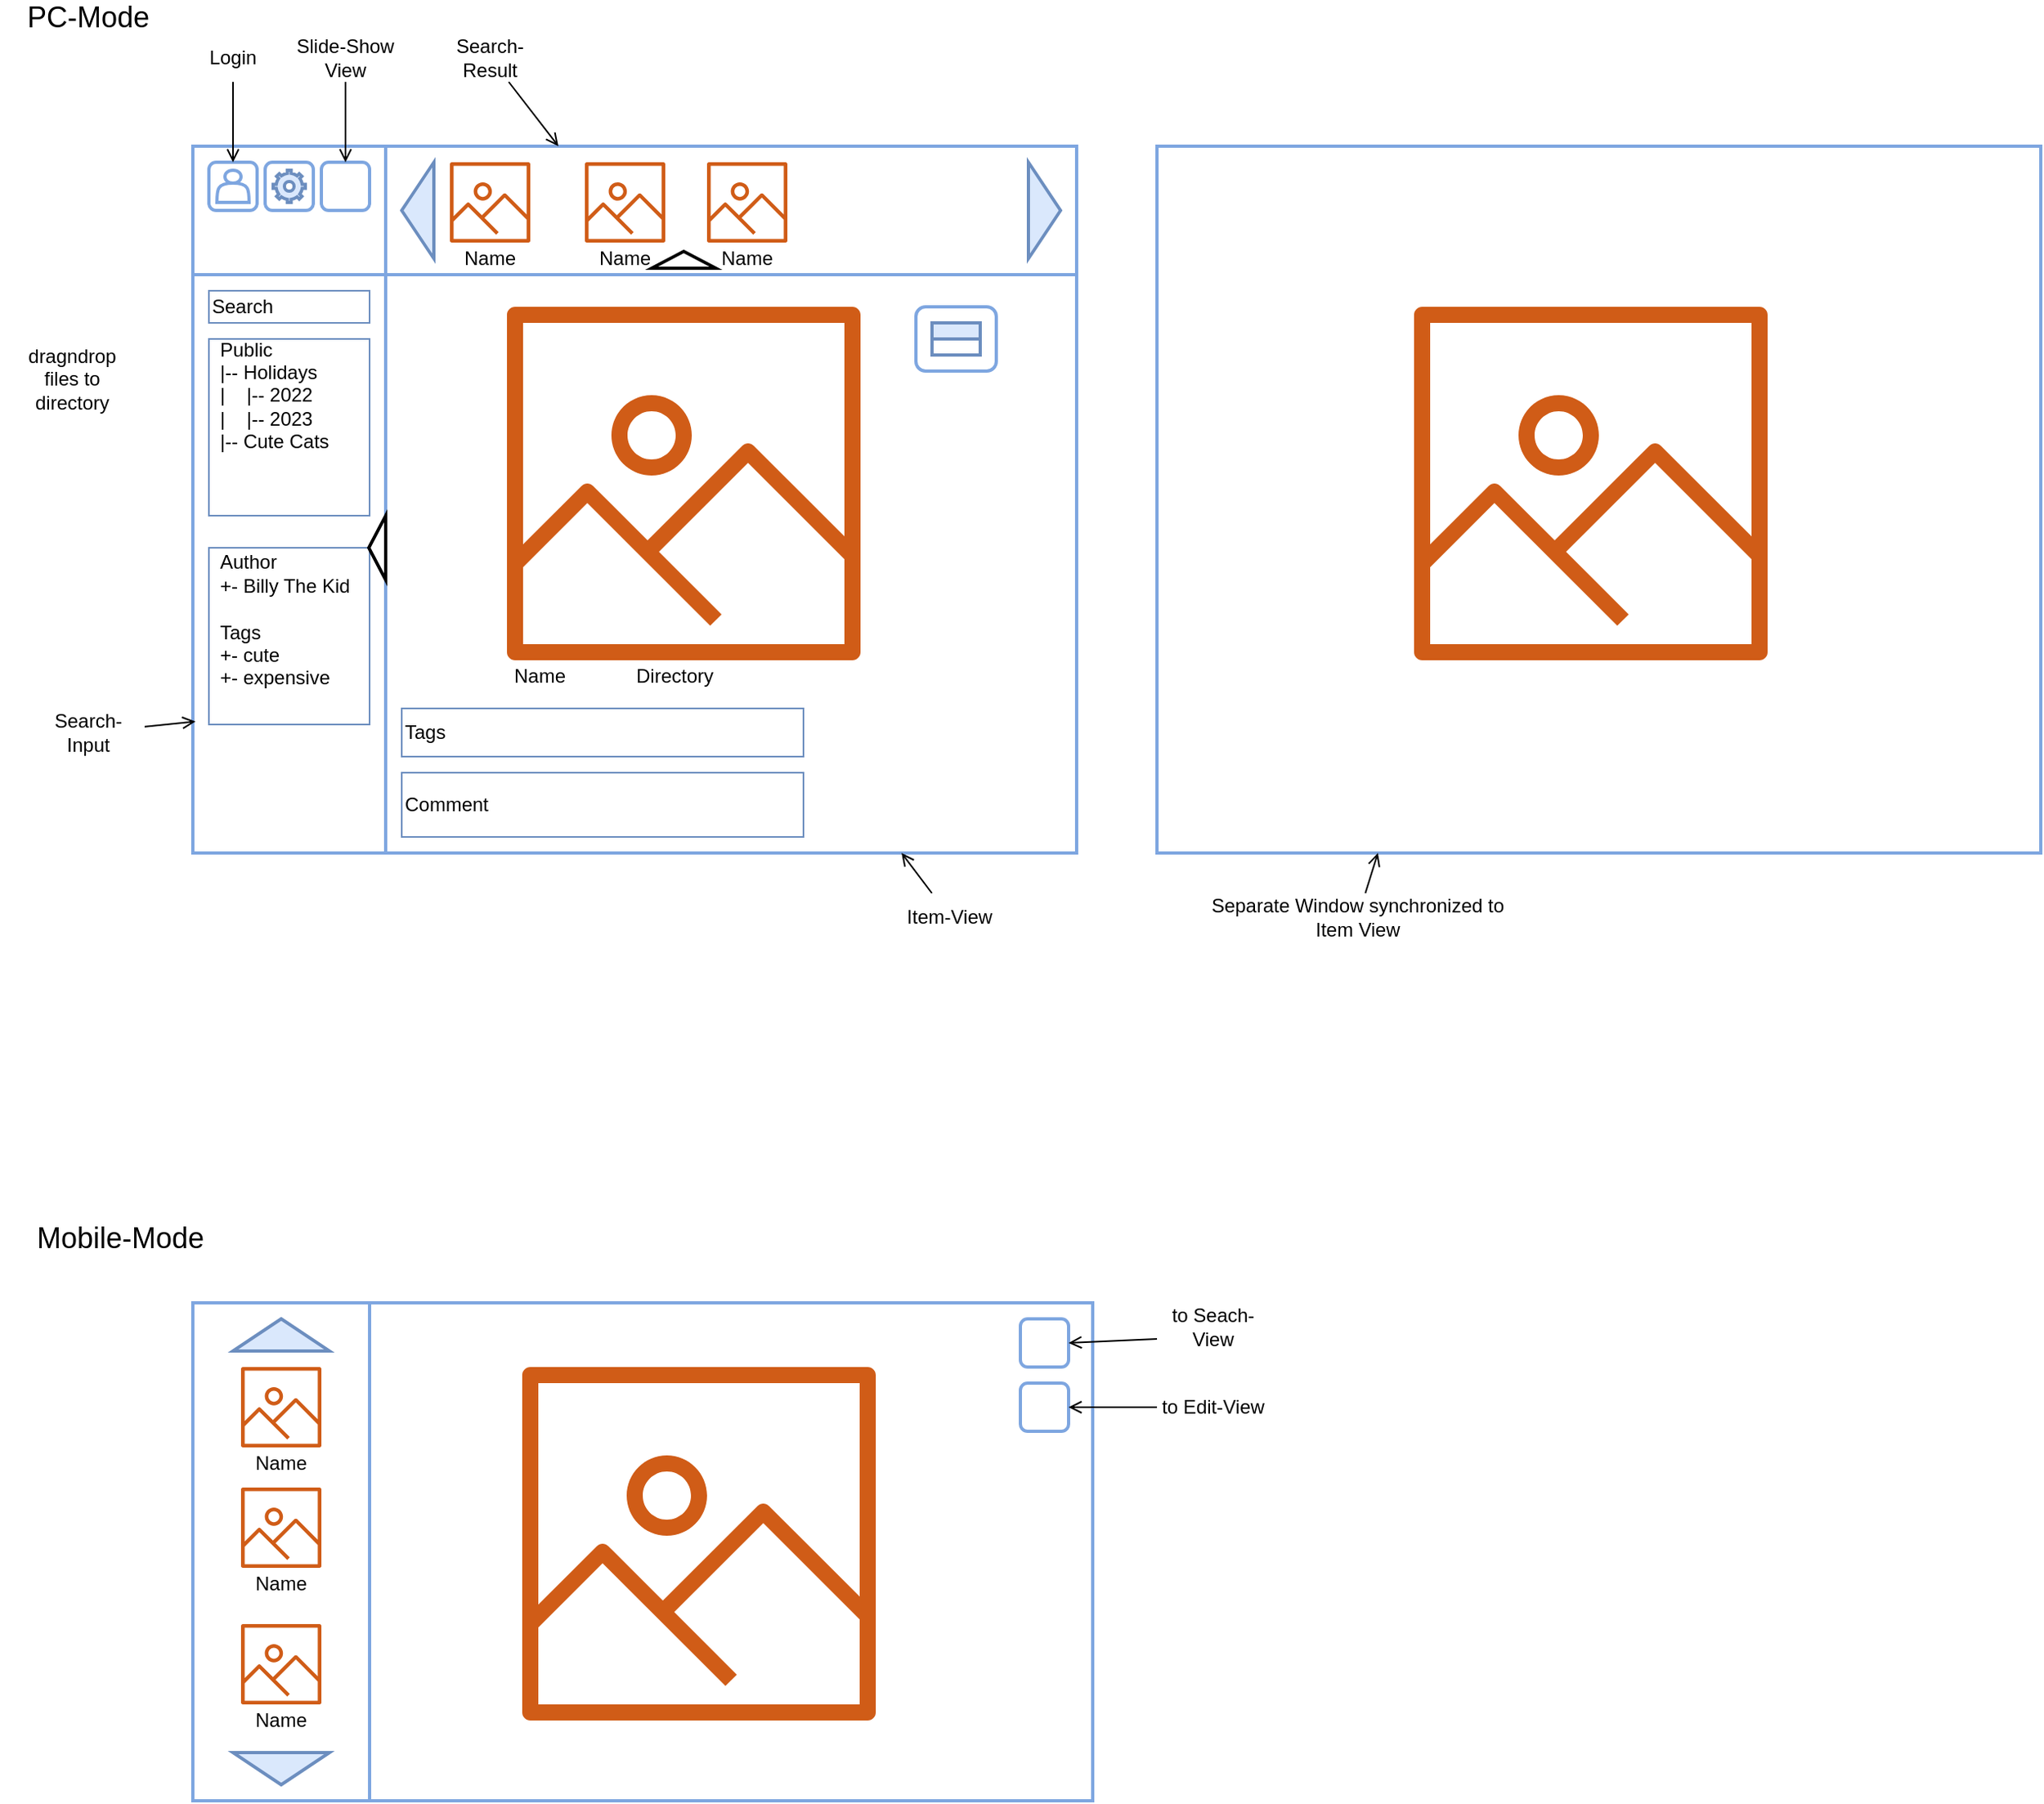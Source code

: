 <mxfile version="14.5.1" type="device" pages="3"><diagram id="Qyx-iVtTRG8Aea8_bbUM" name="UI"><mxGraphModel dx="1086" dy="806" grid="1" gridSize="10" guides="1" tooltips="1" connect="1" arrows="1" fold="1" page="1" pageScale="1" pageWidth="827" pageHeight="1169" math="0" shadow="0"><root><mxCell id="0"/><mxCell id="1" parent="0"/><mxCell id="q-9emGheloyAfOjL28Yk-53" value="" style="rounded=0;whiteSpace=wrap;html=1;fillColor=none;strokeWidth=2;strokeColor=#7EA6E0;" parent="1" vertex="1"><mxGeometry x="120" y="840" width="560" height="310" as="geometry"/></mxCell><mxCell id="q-9emGheloyAfOjL28Yk-57" value="" style="rounded=0;whiteSpace=wrap;html=1;fillColor=none;strokeWidth=2;strokeColor=#7EA6E0;" parent="1" vertex="1"><mxGeometry x="120" y="840" width="110" height="310" as="geometry"/></mxCell><mxCell id="q-9emGheloyAfOjL28Yk-27" value="" style="rounded=0;whiteSpace=wrap;html=1;fillColor=none;strokeWidth=2;strokeColor=#7EA6E0;" parent="1" vertex="1"><mxGeometry x="120" y="200" width="120" height="360" as="geometry"/></mxCell><mxCell id="q-9emGheloyAfOjL28Yk-26" value="" style="text;html=1;align=left;verticalAlign=middle;whiteSpace=wrap;rounded=0;strokeColor=#6c8ebf;" parent="1" vertex="1"><mxGeometry x="130" y="370" width="100" height="110" as="geometry"/></mxCell><mxCell id="q-9emGheloyAfOjL28Yk-3" value="" style="rounded=0;whiteSpace=wrap;html=1;fillColor=none;strokeWidth=2;strokeColor=#7EA6E0;" parent="1" vertex="1"><mxGeometry x="120" y="120" width="550" height="440" as="geometry"/></mxCell><mxCell id="q-9emGheloyAfOjL28Yk-1" value="" style="outlineConnect=0;fontColor=#232F3E;gradientColor=none;fillColor=#D05C17;strokeColor=none;dashed=0;verticalLabelPosition=bottom;verticalAlign=top;align=center;html=1;fontSize=12;fontStyle=0;aspect=fixed;pointerEvents=1;shape=mxgraph.aws4.container_registry_image;" parent="1" vertex="1"><mxGeometry x="315.5" y="220" width="220" height="220" as="geometry"/></mxCell><mxCell id="q-9emGheloyAfOjL28Yk-4" value="" style="rounded=0;whiteSpace=wrap;html=1;fillColor=none;strokeWidth=2;strokeColor=#7EA6E0;" parent="1" vertex="1"><mxGeometry x="240" y="120" width="430" height="80" as="geometry"/></mxCell><mxCell id="q-9emGheloyAfOjL28Yk-5" value="" style="rounded=0;whiteSpace=wrap;html=1;fillColor=none;strokeWidth=2;strokeColor=#7EA6E0;" parent="1" vertex="1"><mxGeometry x="120" y="120" width="120" height="80" as="geometry"/></mxCell><mxCell id="q-9emGheloyAfOjL28Yk-9" value="" style="shape=actor;whiteSpace=wrap;html=1;strokeColor=#7EA6E0;strokeWidth=2;fillColor=none;" parent="1" vertex="1"><mxGeometry x="135" y="135" width="20" height="20" as="geometry"/></mxCell><mxCell id="q-9emGheloyAfOjL28Yk-10" value="" style="rounded=1;whiteSpace=wrap;html=1;strokeColor=#7EA6E0;strokeWidth=2;fillColor=none;" parent="1" vertex="1"><mxGeometry x="130" y="130" width="30" height="30" as="geometry"/></mxCell><mxCell id="q-9emGheloyAfOjL28Yk-11" value="" style="rounded=1;whiteSpace=wrap;html=1;strokeColor=#7EA6E0;strokeWidth=2;fillColor=none;" parent="1" vertex="1"><mxGeometry x="165" y="130" width="30" height="30" as="geometry"/></mxCell><mxCell id="q-9emGheloyAfOjL28Yk-12" value="" style="html=1;verticalLabelPosition=bottom;align=center;labelBackgroundColor=#ffffff;verticalAlign=top;strokeWidth=2;strokeColor=#6c8ebf;shadow=0;dashed=0;shape=mxgraph.ios7.icons.settings;fillColor=#dae8fc;" parent="1" vertex="1"><mxGeometry x="170" y="135" width="20" height="20" as="geometry"/></mxCell><mxCell id="q-9emGheloyAfOjL28Yk-13" value="" style="rounded=1;whiteSpace=wrap;html=1;strokeColor=#7EA6E0;strokeWidth=2;fillColor=none;" parent="1" vertex="1"><mxGeometry x="200" y="130" width="30" height="30" as="geometry"/></mxCell><mxCell id="q-9emGheloyAfOjL28Yk-14" value="Search" style="text;html=1;align=left;verticalAlign=middle;whiteSpace=wrap;rounded=0;strokeColor=#6c8ebf;" parent="1" vertex="1"><mxGeometry x="130" y="210" width="100" height="20" as="geometry"/></mxCell><mxCell id="q-9emGheloyAfOjL28Yk-15" value="" style="outlineConnect=0;fontColor=#232F3E;gradientColor=none;fillColor=#D05C17;strokeColor=none;dashed=0;verticalLabelPosition=bottom;verticalAlign=top;align=center;html=1;fontSize=12;fontStyle=0;aspect=fixed;pointerEvents=1;shape=mxgraph.aws4.container_registry_image;" parent="1" vertex="1"><mxGeometry x="280" y="130" width="50" height="50" as="geometry"/></mxCell><mxCell id="q-9emGheloyAfOjL28Yk-16" value="Name" style="text;html=1;strokeColor=none;fillColor=none;align=center;verticalAlign=middle;whiteSpace=wrap;rounded=0;" parent="1" vertex="1"><mxGeometry x="285" y="180" width="40" height="20" as="geometry"/></mxCell><mxCell id="q-9emGheloyAfOjL28Yk-17" value="" style="outlineConnect=0;fontColor=#232F3E;gradientColor=none;fillColor=#D05C17;strokeColor=none;dashed=0;verticalLabelPosition=bottom;verticalAlign=top;align=center;html=1;fontSize=12;fontStyle=0;aspect=fixed;pointerEvents=1;shape=mxgraph.aws4.container_registry_image;" parent="1" vertex="1"><mxGeometry x="364" y="130" width="50" height="50" as="geometry"/></mxCell><mxCell id="q-9emGheloyAfOjL28Yk-18" value="Name" style="text;html=1;strokeColor=none;fillColor=none;align=center;verticalAlign=middle;whiteSpace=wrap;rounded=0;" parent="1" vertex="1"><mxGeometry x="369" y="180" width="40" height="20" as="geometry"/></mxCell><mxCell id="q-9emGheloyAfOjL28Yk-19" value="" style="outlineConnect=0;fontColor=#232F3E;gradientColor=none;fillColor=#D05C17;strokeColor=none;dashed=0;verticalLabelPosition=bottom;verticalAlign=top;align=center;html=1;fontSize=12;fontStyle=0;aspect=fixed;pointerEvents=1;shape=mxgraph.aws4.container_registry_image;" parent="1" vertex="1"><mxGeometry x="440" y="130" width="50" height="50" as="geometry"/></mxCell><mxCell id="q-9emGheloyAfOjL28Yk-20" value="Name" style="text;html=1;strokeColor=none;fillColor=none;align=center;verticalAlign=middle;whiteSpace=wrap;rounded=0;" parent="1" vertex="1"><mxGeometry x="445" y="180" width="40" height="20" as="geometry"/></mxCell><mxCell id="q-9emGheloyAfOjL28Yk-21" value="" style="triangle;whiteSpace=wrap;html=1;strokeColor=#6c8ebf;strokeWidth=2;fillColor=#dae8fc;rotation=-180;" parent="1" vertex="1"><mxGeometry x="250" y="130" width="20" height="60" as="geometry"/></mxCell><mxCell id="q-9emGheloyAfOjL28Yk-22" value="" style="triangle;whiteSpace=wrap;html=1;strokeColor=#6c8ebf;strokeWidth=2;fillColor=#dae8fc;rotation=0;" parent="1" vertex="1"><mxGeometry x="640" y="130" width="20" height="60" as="geometry"/></mxCell><mxCell id="q-9emGheloyAfOjL28Yk-23" value="Public&lt;br&gt;&lt;div&gt;&lt;span&gt;|-- Holidays&lt;/span&gt;&lt;/div&gt;&lt;div&gt;&lt;span&gt;|&amp;nbsp; &amp;nbsp; |-- 2022&lt;/span&gt;&lt;/div&gt;&lt;div&gt;&lt;span&gt;|&amp;nbsp; &amp;nbsp; |-- 2023&lt;/span&gt;&lt;/div&gt;&lt;div&gt;&lt;span&gt;|-- Cute Cats&lt;/span&gt;&lt;/div&gt;" style="text;html=1;align=left;verticalAlign=middle;whiteSpace=wrap;rounded=0;labelPosition=center;verticalLabelPosition=middle;" parent="1" vertex="1"><mxGeometry x="135" y="270" width="90" height="10" as="geometry"/></mxCell><mxCell id="q-9emGheloyAfOjL28Yk-24" value="" style="text;html=1;align=left;verticalAlign=middle;whiteSpace=wrap;rounded=0;strokeColor=#6c8ebf;" parent="1" vertex="1"><mxGeometry x="130" y="240" width="100" height="110" as="geometry"/></mxCell><mxCell id="q-9emGheloyAfOjL28Yk-25" value="Author&lt;br&gt;+- Billy The Kid&lt;br&gt;&lt;br&gt;Tags&lt;br&gt;+- cute&lt;br&gt;+- expensive" style="text;html=1;align=left;verticalAlign=middle;whiteSpace=wrap;rounded=0;labelPosition=center;verticalLabelPosition=middle;" parent="1" vertex="1"><mxGeometry x="135" y="410" width="90" height="10" as="geometry"/></mxCell><mxCell id="q-9emGheloyAfOjL28Yk-28" value="" style="triangle;whiteSpace=wrap;html=1;strokeColor=#000000;strokeWidth=2;fillColor=none;align=left;rotation=-90;" parent="1" vertex="1"><mxGeometry x="420.25" y="170.75" width="10.5" height="40" as="geometry"/></mxCell><mxCell id="q-9emGheloyAfOjL28Yk-29" value="" style="triangle;whiteSpace=wrap;html=1;strokeColor=#000000;strokeWidth=2;fillColor=none;align=left;rotation=-180;" parent="1" vertex="1"><mxGeometry x="229.5" y="350" width="10.5" height="40" as="geometry"/></mxCell><mxCell id="q-9emGheloyAfOjL28Yk-30" value="Comment" style="text;html=1;align=left;verticalAlign=middle;whiteSpace=wrap;rounded=0;strokeColor=#6c8ebf;" parent="1" vertex="1"><mxGeometry x="250" y="510" width="250" height="40" as="geometry"/></mxCell><mxCell id="q-9emGheloyAfOjL28Yk-31" value="Tags" style="text;html=1;align=left;verticalAlign=middle;whiteSpace=wrap;rounded=0;strokeColor=#6c8ebf;" parent="1" vertex="1"><mxGeometry x="250" y="470" width="250" height="30" as="geometry"/></mxCell><mxCell id="q-9emGheloyAfOjL28Yk-32" value="Name" style="text;html=1;strokeColor=none;fillColor=none;align=center;verticalAlign=middle;whiteSpace=wrap;rounded=0;" parent="1" vertex="1"><mxGeometry x="315.5" y="440" width="40" height="20" as="geometry"/></mxCell><mxCell id="q-9emGheloyAfOjL28Yk-33" value="Directory" style="text;html=1;strokeColor=none;fillColor=none;align=center;verticalAlign=middle;whiteSpace=wrap;rounded=0;" parent="1" vertex="1"><mxGeometry x="400" y="440" width="40" height="20" as="geometry"/></mxCell><mxCell id="q-9emGheloyAfOjL28Yk-34" value="" style="rounded=1;whiteSpace=wrap;html=1;strokeColor=#7EA6E0;strokeWidth=2;fillColor=none;" parent="1" vertex="1"><mxGeometry x="570" y="220" width="50" height="40" as="geometry"/></mxCell><mxCell id="q-9emGheloyAfOjL28Yk-35" value="" style="swimlane;strokeColor=#6c8ebf;strokeWidth=2;fillColor=#dae8fc;align=left;startSize=10;" parent="1" vertex="1"><mxGeometry x="580" y="230" width="30" height="20" as="geometry"><mxRectangle x="520" y="360" width="50" height="40" as="alternateBounds"/></mxGeometry></mxCell><mxCell id="q-9emGheloyAfOjL28Yk-36" value="" style="rounded=0;whiteSpace=wrap;html=1;fillColor=none;strokeWidth=2;strokeColor=#7EA6E0;" parent="1" vertex="1"><mxGeometry x="720" y="120" width="550" height="440" as="geometry"/></mxCell><mxCell id="q-9emGheloyAfOjL28Yk-37" value="" style="outlineConnect=0;fontColor=#232F3E;gradientColor=none;fillColor=#D05C17;strokeColor=none;dashed=0;verticalLabelPosition=bottom;verticalAlign=top;align=center;html=1;fontSize=12;fontStyle=0;aspect=fixed;pointerEvents=1;shape=mxgraph.aws4.container_registry_image;" parent="1" vertex="1"><mxGeometry x="880" y="220" width="220" height="220" as="geometry"/></mxCell><mxCell id="q-9emGheloyAfOjL28Yk-38" value="&lt;font style=&quot;font-size: 18px&quot;&gt;PC-Mode&lt;/font&gt;" style="text;html=1;strokeColor=none;fillColor=none;align=center;verticalAlign=middle;whiteSpace=wrap;rounded=0;" parent="1" vertex="1"><mxGeometry y="30" width="110" height="20" as="geometry"/></mxCell><mxCell id="q-9emGheloyAfOjL28Yk-42" style="rounded=0;orthogonalLoop=1;jettySize=auto;html=1;entryX=0.003;entryY=0.814;entryDx=0;entryDy=0;entryPerimeter=0;endArrow=open;endFill=0;" parent="1" source="q-9emGheloyAfOjL28Yk-41" target="q-9emGheloyAfOjL28Yk-3" edge="1"><mxGeometry relative="1" as="geometry"/></mxCell><mxCell id="q-9emGheloyAfOjL28Yk-41" value="Search-Input" style="text;html=1;strokeColor=none;fillColor=none;align=center;verticalAlign=middle;whiteSpace=wrap;rounded=0;" parent="1" vertex="1"><mxGeometry x="20" y="470" width="70" height="30" as="geometry"/></mxCell><mxCell id="q-9emGheloyAfOjL28Yk-43" style="rounded=0;orthogonalLoop=1;jettySize=auto;html=1;entryX=0.25;entryY=0;entryDx=0;entryDy=0;endArrow=open;endFill=0;" parent="1" source="q-9emGheloyAfOjL28Yk-44" target="q-9emGheloyAfOjL28Yk-4" edge="1"><mxGeometry relative="1" as="geometry"><mxPoint x="371.65" y="58.16" as="targetPoint"/></mxGeometry></mxCell><mxCell id="q-9emGheloyAfOjL28Yk-44" value="Search-Result" style="text;html=1;strokeColor=none;fillColor=none;align=center;verticalAlign=middle;whiteSpace=wrap;rounded=0;" parent="1" vertex="1"><mxGeometry x="270" y="50" width="70" height="30" as="geometry"/></mxCell><mxCell id="q-9emGheloyAfOjL28Yk-45" style="rounded=0;orthogonalLoop=1;jettySize=auto;html=1;endArrow=open;endFill=0;" parent="1" source="q-9emGheloyAfOjL28Yk-46" target="q-9emGheloyAfOjL28Yk-3" edge="1"><mxGeometry relative="1" as="geometry"><mxPoint x="633.75" y="655" as="targetPoint"/></mxGeometry></mxCell><mxCell id="q-9emGheloyAfOjL28Yk-46" value="Item-View" style="text;html=1;strokeColor=none;fillColor=none;align=center;verticalAlign=middle;whiteSpace=wrap;rounded=0;" parent="1" vertex="1"><mxGeometry x="556.25" y="585" width="70" height="30" as="geometry"/></mxCell><mxCell id="q-9emGheloyAfOjL28Yk-47" value="Separate Window synchronized to Item View" style="text;html=1;strokeColor=none;fillColor=none;align=center;verticalAlign=middle;whiteSpace=wrap;rounded=0;" parent="1" vertex="1"><mxGeometry x="740" y="585" width="210" height="30" as="geometry"/></mxCell><mxCell id="q-9emGheloyAfOjL28Yk-48" style="rounded=0;orthogonalLoop=1;jettySize=auto;html=1;endArrow=open;endFill=0;entryX=0.25;entryY=1;entryDx=0;entryDy=0;" parent="1" source="q-9emGheloyAfOjL28Yk-47" target="q-9emGheloyAfOjL28Yk-36" edge="1"><mxGeometry relative="1" as="geometry"><mxPoint x="744.808" y="560.0" as="targetPoint"/></mxGeometry></mxCell><mxCell id="q-9emGheloyAfOjL28Yk-50" style="edgeStyle=none;rounded=0;orthogonalLoop=1;jettySize=auto;html=1;endArrow=open;endFill=0;" parent="1" source="q-9emGheloyAfOjL28Yk-49" target="q-9emGheloyAfOjL28Yk-13" edge="1"><mxGeometry relative="1" as="geometry"/></mxCell><mxCell id="q-9emGheloyAfOjL28Yk-49" value="Slide-Show View" style="text;html=1;strokeColor=none;fillColor=none;align=center;verticalAlign=middle;whiteSpace=wrap;rounded=0;" parent="1" vertex="1"><mxGeometry x="180" y="50" width="70" height="30" as="geometry"/></mxCell><mxCell id="q-9emGheloyAfOjL28Yk-52" style="edgeStyle=none;rounded=0;orthogonalLoop=1;jettySize=auto;html=1;exitX=0.5;exitY=1;exitDx=0;exitDy=0;endArrow=open;endFill=0;" parent="1" source="q-9emGheloyAfOjL28Yk-51" target="q-9emGheloyAfOjL28Yk-10" edge="1"><mxGeometry relative="1" as="geometry"/></mxCell><mxCell id="q-9emGheloyAfOjL28Yk-51" value="Login" style="text;html=1;strokeColor=none;fillColor=none;align=center;verticalAlign=middle;whiteSpace=wrap;rounded=0;" parent="1" vertex="1"><mxGeometry x="110" y="50" width="70" height="30" as="geometry"/></mxCell><mxCell id="q-9emGheloyAfOjL28Yk-54" value="&lt;font style=&quot;font-size: 18px&quot;&gt;Mobile-Mode&lt;/font&gt;" style="text;html=1;strokeColor=none;fillColor=none;align=center;verticalAlign=middle;whiteSpace=wrap;rounded=0;" parent="1" vertex="1"><mxGeometry x="20" y="790" width="110" height="20" as="geometry"/></mxCell><mxCell id="q-9emGheloyAfOjL28Yk-55" value="" style="outlineConnect=0;fontColor=#232F3E;gradientColor=none;fillColor=#D05C17;strokeColor=none;dashed=0;verticalLabelPosition=bottom;verticalAlign=top;align=center;html=1;fontSize=12;fontStyle=0;aspect=fixed;pointerEvents=1;shape=mxgraph.aws4.container_registry_image;" parent="1" vertex="1"><mxGeometry x="325" y="880" width="220" height="220" as="geometry"/></mxCell><mxCell id="q-9emGheloyAfOjL28Yk-56" value="" style="outlineConnect=0;fontColor=#232F3E;gradientColor=none;fillColor=#D05C17;strokeColor=none;dashed=0;verticalLabelPosition=bottom;verticalAlign=top;align=center;html=1;fontSize=12;fontStyle=0;aspect=fixed;pointerEvents=1;shape=mxgraph.aws4.container_registry_image;" parent="1" vertex="1"><mxGeometry x="150" y="880" width="50" height="50" as="geometry"/></mxCell><mxCell id="q-9emGheloyAfOjL28Yk-58" value="Name" style="text;html=1;strokeColor=none;fillColor=none;align=center;verticalAlign=middle;whiteSpace=wrap;rounded=0;" parent="1" vertex="1"><mxGeometry x="155" y="930" width="40" height="20" as="geometry"/></mxCell><mxCell id="q-9emGheloyAfOjL28Yk-59" value="" style="outlineConnect=0;fontColor=#232F3E;gradientColor=none;fillColor=#D05C17;strokeColor=none;dashed=0;verticalLabelPosition=bottom;verticalAlign=top;align=center;html=1;fontSize=12;fontStyle=0;aspect=fixed;pointerEvents=1;shape=mxgraph.aws4.container_registry_image;" parent="1" vertex="1"><mxGeometry x="150" y="955" width="50" height="50" as="geometry"/></mxCell><mxCell id="q-9emGheloyAfOjL28Yk-60" value="Name" style="text;html=1;strokeColor=none;fillColor=none;align=center;verticalAlign=middle;whiteSpace=wrap;rounded=0;" parent="1" vertex="1"><mxGeometry x="155" y="1005" width="40" height="20" as="geometry"/></mxCell><mxCell id="q-9emGheloyAfOjL28Yk-61" value="" style="outlineConnect=0;fontColor=#232F3E;gradientColor=none;fillColor=#D05C17;strokeColor=none;dashed=0;verticalLabelPosition=bottom;verticalAlign=top;align=center;html=1;fontSize=12;fontStyle=0;aspect=fixed;pointerEvents=1;shape=mxgraph.aws4.container_registry_image;" parent="1" vertex="1"><mxGeometry x="150" y="1040" width="50" height="50" as="geometry"/></mxCell><mxCell id="q-9emGheloyAfOjL28Yk-62" value="Name" style="text;html=1;strokeColor=none;fillColor=none;align=center;verticalAlign=middle;whiteSpace=wrap;rounded=0;" parent="1" vertex="1"><mxGeometry x="155" y="1090" width="40" height="20" as="geometry"/></mxCell><mxCell id="q-9emGheloyAfOjL28Yk-64" value="" style="triangle;whiteSpace=wrap;html=1;strokeColor=#6c8ebf;strokeWidth=2;fillColor=#dae8fc;rotation=-90;" parent="1" vertex="1"><mxGeometry x="165" y="830" width="20" height="60" as="geometry"/></mxCell><mxCell id="q-9emGheloyAfOjL28Yk-65" value="" style="triangle;whiteSpace=wrap;html=1;strokeColor=#6c8ebf;strokeWidth=2;fillColor=#dae8fc;rotation=90;" parent="1" vertex="1"><mxGeometry x="165" y="1100" width="20" height="60" as="geometry"/></mxCell><mxCell id="q-9emGheloyAfOjL28Yk-66" value="" style="rounded=1;whiteSpace=wrap;html=1;strokeColor=#7EA6E0;strokeWidth=2;fillColor=none;" parent="1" vertex="1"><mxGeometry x="635" y="850" width="30" height="30" as="geometry"/></mxCell><mxCell id="q-9emGheloyAfOjL28Yk-67" value="" style="rounded=1;whiteSpace=wrap;html=1;strokeColor=#7EA6E0;strokeWidth=2;fillColor=none;" parent="1" vertex="1"><mxGeometry x="635" y="890" width="30" height="30" as="geometry"/></mxCell><mxCell id="q-9emGheloyAfOjL28Yk-69" style="edgeStyle=none;rounded=0;orthogonalLoop=1;jettySize=auto;html=1;exitX=0;exitY=0.75;exitDx=0;exitDy=0;entryX=1;entryY=0.5;entryDx=0;entryDy=0;endArrow=open;endFill=0;" parent="1" source="q-9emGheloyAfOjL28Yk-68" target="q-9emGheloyAfOjL28Yk-66" edge="1"><mxGeometry relative="1" as="geometry"/></mxCell><mxCell id="q-9emGheloyAfOjL28Yk-68" value="to Seach-View" style="text;html=1;strokeColor=none;fillColor=none;align=center;verticalAlign=middle;whiteSpace=wrap;rounded=0;" parent="1" vertex="1"><mxGeometry x="720" y="840" width="70" height="30" as="geometry"/></mxCell><mxCell id="q-9emGheloyAfOjL28Yk-71" style="edgeStyle=none;rounded=0;orthogonalLoop=1;jettySize=auto;html=1;exitX=0;exitY=0.5;exitDx=0;exitDy=0;entryX=1;entryY=0.5;entryDx=0;entryDy=0;endArrow=open;endFill=0;" parent="1" source="q-9emGheloyAfOjL28Yk-70" target="q-9emGheloyAfOjL28Yk-67" edge="1"><mxGeometry relative="1" as="geometry"/></mxCell><mxCell id="q-9emGheloyAfOjL28Yk-70" value="to Edit-View" style="text;html=1;strokeColor=none;fillColor=none;align=center;verticalAlign=middle;whiteSpace=wrap;rounded=0;" parent="1" vertex="1"><mxGeometry x="720" y="890" width="70" height="30" as="geometry"/></mxCell><mxCell id="q-9emGheloyAfOjL28Yk-72" value="dragndrop&lt;br&gt;files to directory" style="text;html=1;strokeColor=none;fillColor=none;align=center;verticalAlign=middle;whiteSpace=wrap;rounded=0;" parent="1" vertex="1"><mxGeometry x="10" y="240" width="70" height="50" as="geometry"/></mxCell></root></mxGraphModel></diagram><diagram id="oKOAcxtRyjhLdYCeO0Q3" name="data"><mxGraphModel dx="1086" dy="806" grid="1" gridSize="10" guides="1" tooltips="1" connect="1" arrows="1" fold="1" page="1" pageScale="1" pageWidth="827" pageHeight="1169" math="0" shadow="0"><root><mxCell id="SozPbzvrsB7PScqh3REj-0"/><mxCell id="SozPbzvrsB7PScqh3REj-1" parent="SozPbzvrsB7PScqh3REj-0"/><mxCell id="SozPbzvrsB7PScqh3REj-2" value="Pictures" style="swimlane;fontStyle=1;align=center;verticalAlign=top;childLayout=stackLayout;horizontal=1;startSize=26;horizontalStack=0;resizeParent=1;resizeParentMax=0;resizeLast=0;collapsible=1;marginBottom=0;" vertex="1" parent="SozPbzvrsB7PScqh3REj-1"><mxGeometry x="160" y="160" width="160" height="156" as="geometry"/></mxCell><mxCell id="SozPbzvrsB7PScqh3REj-3" value="+ id" style="text;strokeColor=none;fillColor=none;align=left;verticalAlign=top;spacingLeft=4;spacingRight=4;overflow=hidden;rotatable=0;points=[[0,0.5],[1,0.5]];portConstraint=eastwest;" vertex="1" parent="SozPbzvrsB7PScqh3REj-2"><mxGeometry y="26" width="160" height="24" as="geometry"/></mxCell><mxCell id="SozPbzvrsB7PScqh3REj-7" value="+ name" style="text;strokeColor=none;fillColor=none;align=left;verticalAlign=top;spacingLeft=4;spacingRight=4;overflow=hidden;rotatable=0;points=[[0,0.5],[1,0.5]];portConstraint=eastwest;" vertex="1" parent="SozPbzvrsB7PScqh3REj-2"><mxGeometry y="50" width="160" height="24" as="geometry"/></mxCell><mxCell id="SozPbzvrsB7PScqh3REj-8" value="+ Dir" style="text;strokeColor=none;fillColor=none;align=left;verticalAlign=top;spacingLeft=4;spacingRight=4;overflow=hidden;rotatable=0;points=[[0,0.5],[1,0.5]];portConstraint=eastwest;" vertex="1" parent="SozPbzvrsB7PScqh3REj-2"><mxGeometry y="74" width="160" height="24" as="geometry"/></mxCell><mxCell id="SozPbzvrsB7PScqh3REj-31" value="+ DateAdded" style="text;strokeColor=none;fillColor=none;align=left;verticalAlign=top;spacingLeft=4;spacingRight=4;overflow=hidden;rotatable=0;points=[[0,0.5],[1,0.5]];portConstraint=eastwest;" vertex="1" parent="SozPbzvrsB7PScqh3REj-2"><mxGeometry y="98" width="160" height="24" as="geometry"/></mxCell><mxCell id="SozPbzvrsB7PScqh3REj-4" value="" style="line;strokeWidth=1;fillColor=none;align=left;verticalAlign=middle;spacingTop=-1;spacingLeft=3;spacingRight=3;rotatable=0;labelPosition=right;points=[];portConstraint=eastwest;" vertex="1" parent="SozPbzvrsB7PScqh3REj-2"><mxGeometry y="122" width="160" height="8" as="geometry"/></mxCell><mxCell id="SozPbzvrsB7PScqh3REj-5" value="+ method(type): type" style="text;strokeColor=none;fillColor=none;align=left;verticalAlign=top;spacingLeft=4;spacingRight=4;overflow=hidden;rotatable=0;points=[[0,0.5],[1,0.5]];portConstraint=eastwest;" vertex="1" parent="SozPbzvrsB7PScqh3REj-2"><mxGeometry y="130" width="160" height="26" as="geometry"/></mxCell><mxCell id="SozPbzvrsB7PScqh3REj-10" value="PictureTags" style="swimlane;fontStyle=1;align=center;verticalAlign=top;childLayout=stackLayout;horizontal=1;startSize=26;horizontalStack=0;resizeParent=1;resizeParentMax=0;resizeLast=0;collapsible=1;marginBottom=0;" vertex="1" parent="SozPbzvrsB7PScqh3REj-1"><mxGeometry x="400" y="160" width="160" height="132" as="geometry"/></mxCell><mxCell id="SozPbzvrsB7PScqh3REj-11" value="+ id" style="text;strokeColor=none;fillColor=none;align=left;verticalAlign=top;spacingLeft=4;spacingRight=4;overflow=hidden;rotatable=0;points=[[0,0.5],[1,0.5]];portConstraint=eastwest;" vertex="1" parent="SozPbzvrsB7PScqh3REj-10"><mxGeometry y="26" width="160" height="24" as="geometry"/></mxCell><mxCell id="SozPbzvrsB7PScqh3REj-12" value="+ TagID" style="text;strokeColor=none;fillColor=none;align=left;verticalAlign=top;spacingLeft=4;spacingRight=4;overflow=hidden;rotatable=0;points=[[0,0.5],[1,0.5]];portConstraint=eastwest;" vertex="1" parent="SozPbzvrsB7PScqh3REj-10"><mxGeometry y="50" width="160" height="24" as="geometry"/></mxCell><mxCell id="SozPbzvrsB7PScqh3REj-13" value="+ PictureID" style="text;strokeColor=none;fillColor=none;align=left;verticalAlign=top;spacingLeft=4;spacingRight=4;overflow=hidden;rotatable=0;points=[[0,0.5],[1,0.5]];portConstraint=eastwest;" vertex="1" parent="SozPbzvrsB7PScqh3REj-10"><mxGeometry y="74" width="160" height="24" as="geometry"/></mxCell><mxCell id="SozPbzvrsB7PScqh3REj-14" value="" style="line;strokeWidth=1;fillColor=none;align=left;verticalAlign=middle;spacingTop=-1;spacingLeft=3;spacingRight=3;rotatable=0;labelPosition=right;points=[];portConstraint=eastwest;" vertex="1" parent="SozPbzvrsB7PScqh3REj-10"><mxGeometry y="98" width="160" height="8" as="geometry"/></mxCell><mxCell id="SozPbzvrsB7PScqh3REj-15" value="+ method(type): type" style="text;strokeColor=none;fillColor=none;align=left;verticalAlign=top;spacingLeft=4;spacingRight=4;overflow=hidden;rotatable=0;points=[[0,0.5],[1,0.5]];portConstraint=eastwest;" vertex="1" parent="SozPbzvrsB7PScqh3REj-10"><mxGeometry y="106" width="160" height="26" as="geometry"/></mxCell><mxCell id="SozPbzvrsB7PScqh3REj-16" style="edgeStyle=orthogonalEdgeStyle;rounded=0;orthogonalLoop=1;jettySize=auto;html=1;exitX=1;exitY=0.5;exitDx=0;exitDy=0;entryX=0;entryY=0.5;entryDx=0;entryDy=0;endArrow=none;endFill=0;" edge="1" parent="SozPbzvrsB7PScqh3REj-1" source="SozPbzvrsB7PScqh3REj-3" target="SozPbzvrsB7PScqh3REj-13"><mxGeometry relative="1" as="geometry"/></mxCell><mxCell id="SozPbzvrsB7PScqh3REj-17" value="Tags" style="swimlane;fontStyle=1;align=center;verticalAlign=top;childLayout=stackLayout;horizontal=1;startSize=26;horizontalStack=0;resizeParent=1;resizeParentMax=0;resizeLast=0;collapsible=1;marginBottom=0;" vertex="1" parent="SozPbzvrsB7PScqh3REj-1"><mxGeometry x="640" y="160" width="160" height="132" as="geometry"/></mxCell><mxCell id="SozPbzvrsB7PScqh3REj-18" value="+ id" style="text;strokeColor=none;fillColor=none;align=left;verticalAlign=top;spacingLeft=4;spacingRight=4;overflow=hidden;rotatable=0;points=[[0,0.5],[1,0.5]];portConstraint=eastwest;" vertex="1" parent="SozPbzvrsB7PScqh3REj-17"><mxGeometry y="26" width="160" height="24" as="geometry"/></mxCell><mxCell id="SozPbzvrsB7PScqh3REj-19" value="+ name" style="text;strokeColor=none;fillColor=none;align=left;verticalAlign=top;spacingLeft=4;spacingRight=4;overflow=hidden;rotatable=0;points=[[0,0.5],[1,0.5]];portConstraint=eastwest;" vertex="1" parent="SozPbzvrsB7PScqh3REj-17"><mxGeometry y="50" width="160" height="24" as="geometry"/></mxCell><mxCell id="SozPbzvrsB7PScqh3REj-20" value="+" style="text;strokeColor=none;fillColor=none;align=left;verticalAlign=top;spacingLeft=4;spacingRight=4;overflow=hidden;rotatable=0;points=[[0,0.5],[1,0.5]];portConstraint=eastwest;" vertex="1" parent="SozPbzvrsB7PScqh3REj-17"><mxGeometry y="74" width="160" height="24" as="geometry"/></mxCell><mxCell id="SozPbzvrsB7PScqh3REj-21" value="" style="line;strokeWidth=1;fillColor=none;align=left;verticalAlign=middle;spacingTop=-1;spacingLeft=3;spacingRight=3;rotatable=0;labelPosition=right;points=[];portConstraint=eastwest;" vertex="1" parent="SozPbzvrsB7PScqh3REj-17"><mxGeometry y="98" width="160" height="8" as="geometry"/></mxCell><mxCell id="SozPbzvrsB7PScqh3REj-22" value="+ method(type): type" style="text;strokeColor=none;fillColor=none;align=left;verticalAlign=top;spacingLeft=4;spacingRight=4;overflow=hidden;rotatable=0;points=[[0,0.5],[1,0.5]];portConstraint=eastwest;" vertex="1" parent="SozPbzvrsB7PScqh3REj-17"><mxGeometry y="106" width="160" height="26" as="geometry"/></mxCell><mxCell id="SozPbzvrsB7PScqh3REj-23" style="edgeStyle=orthogonalEdgeStyle;rounded=0;orthogonalLoop=1;jettySize=auto;html=1;exitX=1;exitY=0.5;exitDx=0;exitDy=0;entryX=0;entryY=0.5;entryDx=0;entryDy=0;endArrow=none;endFill=0;" edge="1" parent="SozPbzvrsB7PScqh3REj-1" source="SozPbzvrsB7PScqh3REj-12" target="SozPbzvrsB7PScqh3REj-18"><mxGeometry relative="1" as="geometry"/></mxCell><mxCell id="SozPbzvrsB7PScqh3REj-24" value="TagGroups" style="swimlane;fontStyle=1;align=center;verticalAlign=top;childLayout=stackLayout;horizontal=1;startSize=26;horizontalStack=0;resizeParent=1;resizeParentMax=0;resizeLast=0;collapsible=1;marginBottom=0;" vertex="1" parent="SozPbzvrsB7PScqh3REj-1"><mxGeometry x="640" width="160" height="132" as="geometry"/></mxCell><mxCell id="SozPbzvrsB7PScqh3REj-25" value="+ id" style="text;strokeColor=none;fillColor=none;align=left;verticalAlign=top;spacingLeft=4;spacingRight=4;overflow=hidden;rotatable=0;points=[[0,0.5],[1,0.5]];portConstraint=eastwest;" vertex="1" parent="SozPbzvrsB7PScqh3REj-24"><mxGeometry y="26" width="160" height="24" as="geometry"/></mxCell><mxCell id="SozPbzvrsB7PScqh3REj-26" value="+ name" style="text;strokeColor=none;fillColor=none;align=left;verticalAlign=top;spacingLeft=4;spacingRight=4;overflow=hidden;rotatable=0;points=[[0,0.5],[1,0.5]];portConstraint=eastwest;" vertex="1" parent="SozPbzvrsB7PScqh3REj-24"><mxGeometry y="50" width="160" height="24" as="geometry"/></mxCell><mxCell id="SozPbzvrsB7PScqh3REj-27" value="+ TagId" style="text;strokeColor=none;fillColor=none;align=left;verticalAlign=top;spacingLeft=4;spacingRight=4;overflow=hidden;rotatable=0;points=[[0,0.5],[1,0.5]];portConstraint=eastwest;" vertex="1" parent="SozPbzvrsB7PScqh3REj-24"><mxGeometry y="74" width="160" height="24" as="geometry"/></mxCell><mxCell id="SozPbzvrsB7PScqh3REj-28" value="" style="line;strokeWidth=1;fillColor=none;align=left;verticalAlign=middle;spacingTop=-1;spacingLeft=3;spacingRight=3;rotatable=0;labelPosition=right;points=[];portConstraint=eastwest;" vertex="1" parent="SozPbzvrsB7PScqh3REj-24"><mxGeometry y="98" width="160" height="8" as="geometry"/></mxCell><mxCell id="SozPbzvrsB7PScqh3REj-29" value="+ method(type): type" style="text;strokeColor=none;fillColor=none;align=left;verticalAlign=top;spacingLeft=4;spacingRight=4;overflow=hidden;rotatable=0;points=[[0,0.5],[1,0.5]];portConstraint=eastwest;" vertex="1" parent="SozPbzvrsB7PScqh3REj-24"><mxGeometry y="106" width="160" height="26" as="geometry"/></mxCell><mxCell id="SozPbzvrsB7PScqh3REj-30" style="edgeStyle=orthogonalEdgeStyle;rounded=0;orthogonalLoop=1;jettySize=auto;html=1;exitX=1;exitY=0.5;exitDx=0;exitDy=0;entryX=1;entryY=0.5;entryDx=0;entryDy=0;endArrow=none;endFill=0;" edge="1" parent="SozPbzvrsB7PScqh3REj-1" source="SozPbzvrsB7PScqh3REj-27" target="SozPbzvrsB7PScqh3REj-18"><mxGeometry relative="1" as="geometry"/></mxCell></root></mxGraphModel></diagram><diagram id="Os6ihr_tGit1jvbMz8GO" name="Seite-3"><mxGraphModel dx="1086" dy="806" grid="1" gridSize="10" guides="1" tooltips="1" connect="1" arrows="1" fold="1" page="1" pageScale="1" pageWidth="827" pageHeight="1169" math="0" shadow="0"><root><mxCell id="94eZ-cLdvsBzqXyhE2tF-0"/><mxCell id="94eZ-cLdvsBzqXyhE2tF-1" parent="94eZ-cLdvsBzqXyhE2tF-0"/><mxCell id="94eZ-cLdvsBzqXyhE2tF-2" value="Client" style="text;html=1;strokeColor=none;fillColor=none;align=center;verticalAlign=middle;whiteSpace=wrap;rounded=0;" vertex="1" parent="94eZ-cLdvsBzqXyhE2tF-1"><mxGeometry x="180" y="70" width="40" height="20" as="geometry"/></mxCell><mxCell id="94eZ-cLdvsBzqXyhE2tF-3" value="WebUI" style="text;html=1;strokeColor=none;fillColor=none;align=center;verticalAlign=middle;whiteSpace=wrap;rounded=0;" vertex="1" parent="94eZ-cLdvsBzqXyhE2tF-1"><mxGeometry x="420" y="70" width="40" height="20" as="geometry"/></mxCell><mxCell id="94eZ-cLdvsBzqXyhE2tF-4" value="new Post-Form" style="rounded=0;whiteSpace=wrap;html=1;" vertex="1" parent="94eZ-cLdvsBzqXyhE2tF-1"><mxGeometry x="140" y="130" width="120" height="20" as="geometry"/></mxCell><mxCell id="94eZ-cLdvsBzqXyhE2tF-7" value="N" style="edgeStyle=orthogonalEdgeStyle;rounded=0;orthogonalLoop=1;jettySize=auto;html=1;exitX=0.5;exitY=1;exitDx=0;exitDy=0;entryX=0.5;entryY=0;entryDx=0;entryDy=0;endArrow=classic;endFill=1;" edge="1" parent="94eZ-cLdvsBzqXyhE2tF-1" source="94eZ-cLdvsBzqXyhE2tF-5" target="94eZ-cLdvsBzqXyhE2tF-6"><mxGeometry relative="1" as="geometry"/></mxCell><mxCell id="94eZ-cLdvsBzqXyhE2tF-5" value="Image exist" style="rounded=0;whiteSpace=wrap;html=1;" vertex="1" parent="94eZ-cLdvsBzqXyhE2tF-1"><mxGeometry x="380" y="180" width="120" height="20" as="geometry"/></mxCell><mxCell id="94eZ-cLdvsBzqXyhE2tF-11" style="edgeStyle=orthogonalEdgeStyle;rounded=0;orthogonalLoop=1;jettySize=auto;html=1;exitX=0.5;exitY=1;exitDx=0;exitDy=0;entryX=0.5;entryY=0;entryDx=0;entryDy=0;endArrow=classic;endFill=1;" edge="1" parent="94eZ-cLdvsBzqXyhE2tF-1" source="94eZ-cLdvsBzqXyhE2tF-6" target="94eZ-cLdvsBzqXyhE2tF-10"><mxGeometry relative="1" as="geometry"/></mxCell><mxCell id="94eZ-cLdvsBzqXyhE2tF-6" value="store image" style="rounded=0;whiteSpace=wrap;html=1;" vertex="1" parent="94eZ-cLdvsBzqXyhE2tF-1"><mxGeometry x="380" y="270" width="120" height="20" as="geometry"/></mxCell><mxCell id="94eZ-cLdvsBzqXyhE2tF-8" value="" style="endArrow=none;html=1;" edge="1" parent="94eZ-cLdvsBzqXyhE2tF-1"><mxGeometry width="50" height="50" relative="1" as="geometry"><mxPoint x="77" y="520" as="sourcePoint"/><mxPoint x="827" y="520" as="targetPoint"/></mxGeometry></mxCell><mxCell id="94eZ-cLdvsBzqXyhE2tF-9" value="create directory" style="rounded=0;whiteSpace=wrap;html=1;" vertex="1" parent="94eZ-cLdvsBzqXyhE2tF-1"><mxGeometry x="140" y="540" width="120" height="20" as="geometry"/></mxCell><mxCell id="94eZ-cLdvsBzqXyhE2tF-10" value="add Tags" style="rounded=0;whiteSpace=wrap;html=1;" vertex="1" parent="94eZ-cLdvsBzqXyhE2tF-1"><mxGeometry x="380" y="320" width="120" height="20" as="geometry"/></mxCell><mxCell id="94eZ-cLdvsBzqXyhE2tF-12" value="Error" style="endArrow=classic;html=1;exitX=0;exitY=0.5;exitDx=0;exitDy=0;" edge="1" parent="94eZ-cLdvsBzqXyhE2tF-1" source="94eZ-cLdvsBzqXyhE2tF-5"><mxGeometry width="50" height="50" relative="1" as="geometry"><mxPoint x="390" y="440" as="sourcePoint"/><mxPoint x="280" y="220" as="targetPoint"/></mxGeometry></mxCell></root></mxGraphModel></diagram></mxfile>